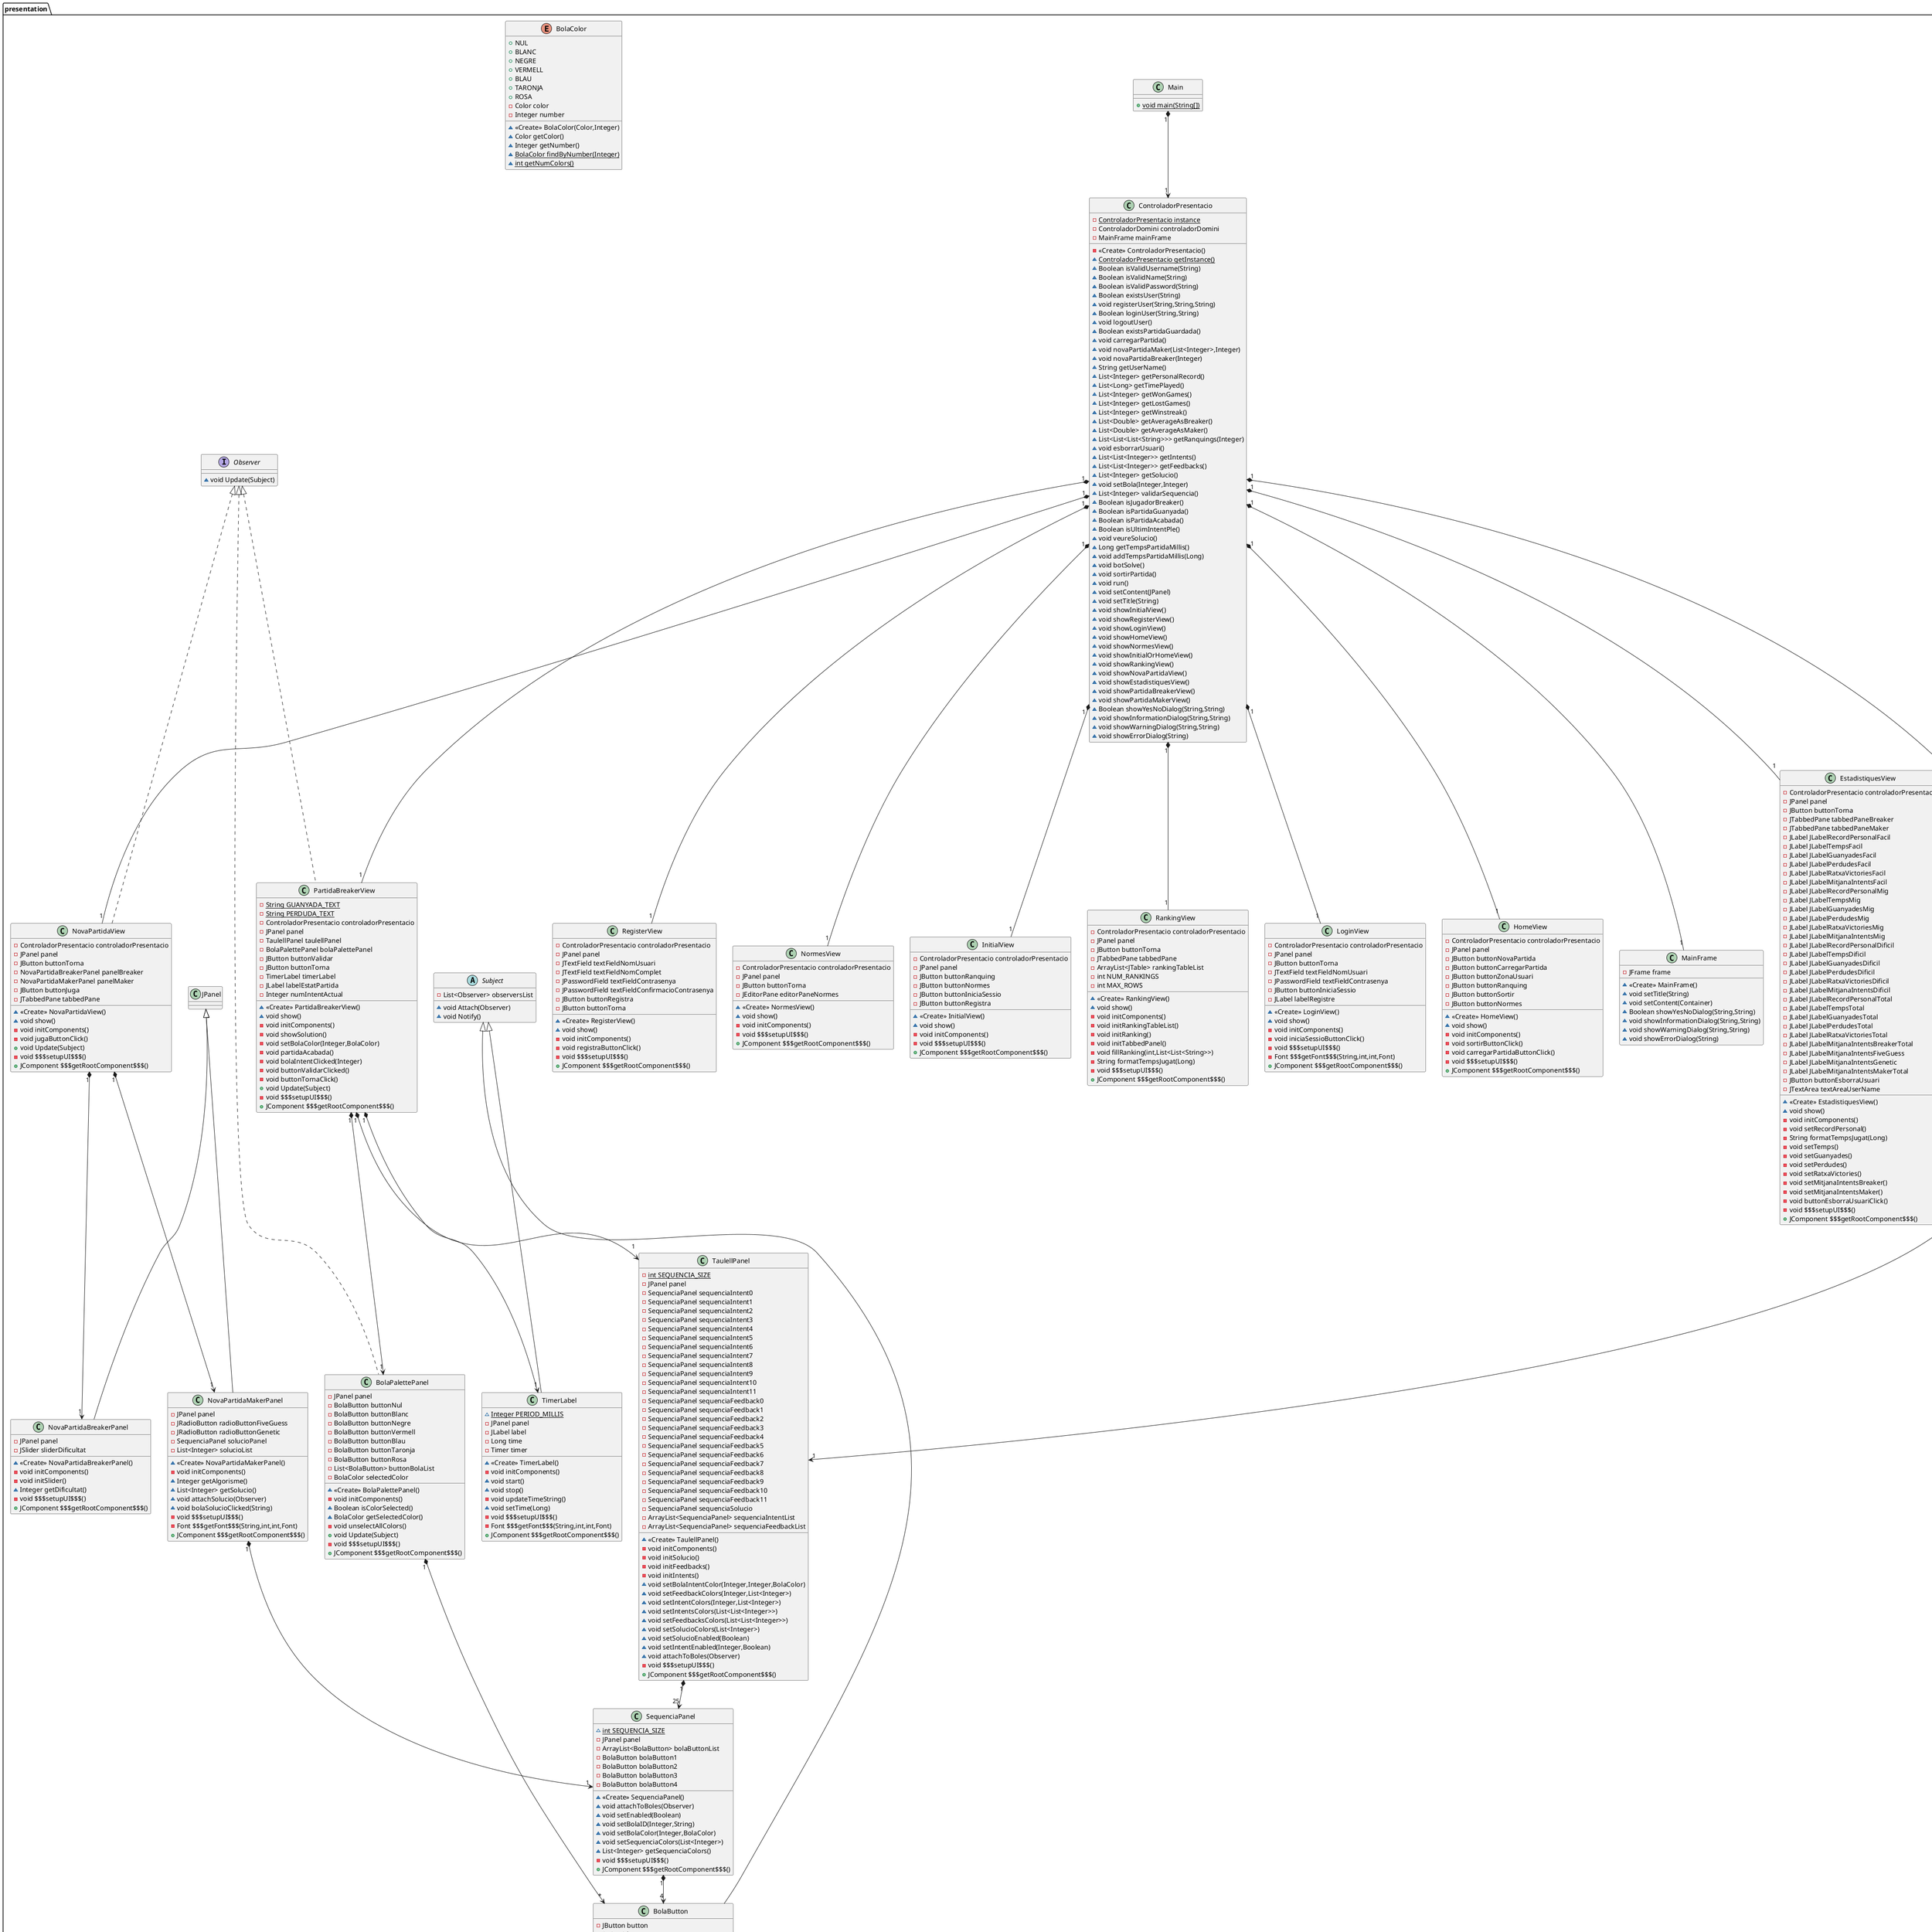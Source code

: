 @startuml
class presentation.BolaPalettePanel {
- JPanel panel
- BolaButton buttonNul
- BolaButton buttonBlanc
- BolaButton buttonNegre
- BolaButton buttonVermell
- BolaButton buttonBlau
- BolaButton buttonTaronja
- BolaButton buttonRosa
- List<BolaButton> buttonBolaList
- BolaColor selectedColor
~ <<Create>> BolaPalettePanel()
- void initComponents()
~ Boolean isColorSelected()
~ BolaColor getSelectedColor()
- void unselectAllColors()
+ void Update(Subject)
- void $$$setupUI$$$()
+ JComponent $$$getRootComponent$$$()
}
class presentation.RankingView {
- ControladorPresentacio controladorPresentacio
- JPanel panel
- JButton buttonTorna
- JTabbedPane tabbedPane
- ArrayList<JTable> rankingTableList
- int NUM_RANKINGS
- int MAX_ROWS
~ <<Create>> RankingView()
~ void show()
- void initComponents()
- void initRankingTableList()
- void initRanking()
- void initTabbedPanel()
- void fillRanking(int,List<List<String>>)
- String formatTempsJugat(Long)
- void $$$setupUI$$$()
+ JComponent $$$getRootComponent$$$()
}
class presentation.Main {
+ {static} void main(String[])
}
class presentation.PartidaBreakerView {
- {static} String GUANYADA_TEXT
- {static} String PERDUDA_TEXT
- ControladorPresentacio controladorPresentacio
- JPanel panel
- TaulellPanel taulellPanel
- BolaPalettePanel bolaPalettePanel
- JButton buttonValidar
- JButton buttonTorna
- TimerLabel timerLabel
- JLabel labelEstatPartida
- Integer numIntentActual
~ <<Create>> PartidaBreakerView()
~ void show()
- void initComponents()
- void showSolution()
- void setBolaColor(Integer,BolaColor)
- void partidaAcabada()
- void bolaIntentClicked(Integer)
- void buttonValidarClicked()
- void buttonTornaClick()
+ void Update(Subject)
- void $$$setupUI$$$()
+ JComponent $$$getRootComponent$$$()
}
class presentation.LoginView {
- ControladorPresentacio controladorPresentacio
- JPanel panel
- JButton buttonTorna
- JTextField textFieldNomUsuari
- JPasswordField textFieldContrasenya
- JButton buttonIniciaSessio
- JLabel labelRegistre
~ <<Create>> LoginView()
~ void show()
- void initComponents()
- void iniciaSessioButtonClick()
- void $$$setupUI$$$()
- Font $$$getFont$$$(String,int,int,Font)
+ JComponent $$$getRootComponent$$$()
}
class presentation.BolaButton {
- JButton button
- String id
- BolaColor bolaColor
- JPanel panel
~ <<Create>> BolaButton()
- void initComponents()
~ String getID()
~ void setID(String)
~ BolaColor getBolaColor()
~ void setBolaColor(BolaColor)
~ void setEnabled(Boolean)
~ void setBorder(Boolean)
- void $$$setupUI$$$()
+ JComponent $$$getRootComponent$$$()
}
class presentation.BolaButton$ColorIcon {
- int size
- Color color
~ <<Create>> ColorIcon(int,Color)
+ void paintIcon(Component,Graphics,int,int)
+ int getIconWidth()
+ int getIconHeight()
}
enum presentation.BolaColor {
+  NUL
+  BLANC
+  NEGRE
+  VERMELL
+  BLAU
+  TARONJA
+  ROSA
- Color color
- Integer number
~ <<Create>> BolaColor(Color,Integer)
~ Color getColor()
~ Integer getNumber()
~ {static} BolaColor findByNumber(Integer)
~ {static} int getNumColors()
}
class presentation.NovaPartidaView {
- ControladorPresentacio controladorPresentacio
- JPanel panel
- JButton buttonTorna
- NovaPartidaBreakerPanel panelBreaker
- NovaPartidaMakerPanel panelMaker
- JButton buttonJuga
- JTabbedPane tabbedPane
~ <<Create>> NovaPartidaView()
~ void show()
- void initComponents()
- void jugaButtonClick()
+ void Update(Subject)
- void $$$setupUI$$$()
+ JComponent $$$getRootComponent$$$()
}
class presentation.NovaPartidaBreakerPanel {
- JPanel panel
- JSlider sliderDificultat
~ <<Create>> NovaPartidaBreakerPanel()
- void initComponents()
- void initSlider()
~ Integer getDificultat()
- void $$$setupUI$$$()
+ JComponent $$$getRootComponent$$$()
}
class presentation.HomeView {
- ControladorPresentacio controladorPresentacio
- JPanel panel
- JButton buttonNovaPartida
- JButton buttonCarregarPartida
- JButton buttonZonaUsuari
- JButton buttonRanquing
- JButton buttonSortir
- JButton buttonNormes
~ <<Create>> HomeView()
~ void show()
- void initComponents()
- void sortirButtonClick()
- void carregarPartidaButtonClick()
- void $$$setupUI$$$()
+ JComponent $$$getRootComponent$$$()
}
class presentation.MainFrame {
- JFrame frame
~ <<Create>> MainFrame()
~ void setTitle(String)
~ void setContent(Container)
~ Boolean showYesNoDialog(String,String)
~ void showInformationDialog(String,String)
~ void showWarningDialog(String,String)
~ void showErrorDialog(String)
}
class presentation.EstadistiquesView {
- ControladorPresentacio controladorPresentacio
- JPanel panel
- JButton buttonTorna
- JTabbedPane tabbedPaneBreaker
- JTabbedPane tabbedPaneMaker
- JLabel JLabelRecordPersonalFacil
- JLabel JLabelTempsFacil
- JLabel JLabelGuanyadesFacil
- JLabel JLabelPerdudesFacil
- JLabel JLabelRatxaVictoriesFacil
- JLabel JLabelMitjanaIntentsFacil
- JLabel JLabelRecordPersonalMig
- JLabel JLabelTempsMig
- JLabel JLabelGuanyadesMig
- JLabel JLabelPerdudesMig
- JLabel JLabelRatxaVictoriesMig
- JLabel JLabelMitjanaIntentsMig
- JLabel JLabelRecordPersonalDificil
- JLabel JLabelTempsDificil
- JLabel JLabelGuanyadesDificil
- JLabel JLabelPerdudesDificil
- JLabel JLabelRatxaVictoriesDificil
- JLabel JLabelMitjanaIntentsDificil
- JLabel JLabelRecordPersonalTotal
- JLabel JLabelTempsTotal
- JLabel JLabelGuanyadesTotal
- JLabel JLabelPerdudesTotal
- JLabel JLabelRatxaVictoriesTotal
- JLabel JLabelMitjanaIntentsBreakerTotal
- JLabel JLabelMitjanaIntentsFiveGuess
- JLabel JLabelMitjanaIntentsGenetic
- JLabel JLabelMitjanaIntentsMakerTotal
- JButton buttonEsborraUsuari
- JTextArea textAreaUserName
~ <<Create>> EstadistiquesView()
~ void show()
- void initComponents()
- void setRecordPersonal()
- String formatTempsJugat(Long)
- void setTemps()
- void setGuanyades()
- void setPerdudes()
- void setRatxaVictories()
- void setMitjanaIntentsBreaker()
- void setMitjanaIntentsMaker()
- void buttonEsborraUsuariClick()
- void $$$setupUI$$$()
+ JComponent $$$getRootComponent$$$()
}
class presentation.PartidaMakerView {
- {static} Integer PERIOD_TIMER_MILLIS
- ControladorPresentacio controladorPresentacio
- JPanel panel
- JButton tornaButton
- TaulellPanel taulellPanel
- JButton buttonParar
- JButton buttonAcabar
- JButton buttonReproduir
- List<List<Integer>> intentList
- List<List<Integer>> feedbackList
- Integer numIntentActual
- Timer timer
~ <<Create>> PartidaMakerView()
~ void show()
- void initComponents()
- void buttonPararClick()
- void buttonAcabarClick()
- void buttonReproduirClick()
- void showNextIntent()
- void $$$setupUI$$$()
+ JComponent $$$getRootComponent$$$()
}
interface presentation.Observer {
~ void Update(Subject)
}
class presentation.TaulellPanel {
- {static} int SEQUENCIA_SIZE
- JPanel panel
- SequenciaPanel sequenciaIntent0
- SequenciaPanel sequenciaIntent1
- SequenciaPanel sequenciaIntent2
- SequenciaPanel sequenciaIntent3
- SequenciaPanel sequenciaIntent4
- SequenciaPanel sequenciaIntent5
- SequenciaPanel sequenciaIntent6
- SequenciaPanel sequenciaIntent7
- SequenciaPanel sequenciaIntent8
- SequenciaPanel sequenciaIntent9
- SequenciaPanel sequenciaIntent10
- SequenciaPanel sequenciaIntent11
- SequenciaPanel sequenciaFeedback0
- SequenciaPanel sequenciaFeedback1
- SequenciaPanel sequenciaFeedback2
- SequenciaPanel sequenciaFeedback3
- SequenciaPanel sequenciaFeedback4
- SequenciaPanel sequenciaFeedback5
- SequenciaPanel sequenciaFeedback6
- SequenciaPanel sequenciaFeedback7
- SequenciaPanel sequenciaFeedback8
- SequenciaPanel sequenciaFeedback9
- SequenciaPanel sequenciaFeedback10
- SequenciaPanel sequenciaFeedback11
- SequenciaPanel sequenciaSolucio
- ArrayList<SequenciaPanel> sequenciaIntentList
- ArrayList<SequenciaPanel> sequenciaFeedbackList
~ <<Create>> TaulellPanel()
- void initComponents()
- void initSolucio()
- void initFeedbacks()
- void initIntents()
~ void setBolaIntentColor(Integer,Integer,BolaColor)
~ void setFeedbackColors(Integer,List<Integer>)
~ void setIntentColors(Integer,List<Integer>)
~ void setIntentsColors(List<List<Integer>>)
~ void setFeedbacksColors(List<List<Integer>>)
~ void setSolucioColors(List<Integer>)
~ void setSolucioEnabled(Boolean)
~ void setIntentEnabled(Integer,Boolean)
~ void attachToBoles(Observer)
- void $$$setupUI$$$()
+ JComponent $$$getRootComponent$$$()
}
class presentation.TimerLabel {
~ {static} Integer PERIOD_MILLIS
- JPanel panel
- JLabel label
- Long time
- Timer timer
~ <<Create>> TimerLabel()
- void initComponents()
~ void start()
~ void stop()
- void updateTimeString()
~ void setTime(Long)
- void $$$setupUI$$$()
- Font $$$getFont$$$(String,int,int,Font)
+ JComponent $$$getRootComponent$$$()
}
class presentation.NovaPartidaMakerPanel {
- JPanel panel
- JRadioButton radioButtonFiveGuess
- JRadioButton radioButtonGenetic
- SequenciaPanel solucioPanel
- List<Integer> solucioList
~ <<Create>> NovaPartidaMakerPanel()
- void initComponents()
~ Integer getAlgorisme()
~ List<Integer> getSolucio()
~ void attachSolucio(Observer)
~ void bolaSolucioClicked(String)
- void $$$setupUI$$$()
- Font $$$getFont$$$(String,int,int,Font)
+ JComponent $$$getRootComponent$$$()
}
class presentation.RegisterView {
- ControladorPresentacio controladorPresentacio
- JPanel panel
- JTextField textFieldNomUsuari
- JTextField textFieldNomComplet
- JPasswordField textFieldContrasenya
- JPasswordField textFieldConfirmacioContrasenya
- JButton buttonRegistra
- JButton buttonTorna
~ <<Create>> RegisterView()
~ void show()
- void initComponents()
- void registraButtonClick()
- void $$$setupUI$$$()
+ JComponent $$$getRootComponent$$$()
}
class presentation.SequenciaPanel {
~ {static} int SEQUENCIA_SIZE
- JPanel panel
- ArrayList<BolaButton> bolaButtonList
- BolaButton bolaButton1
- BolaButton bolaButton2
- BolaButton bolaButton3
- BolaButton bolaButton4
~ <<Create>> SequenciaPanel()
~ void attachToBoles(Observer)
~ void setEnabled(Boolean)
~ void setBolaID(Integer,String)
~ void setBolaColor(Integer,BolaColor)
~ void setSequenciaColors(List<Integer>)
~ List<Integer> getSequenciaColors()
- void $$$setupUI$$$()
+ JComponent $$$getRootComponent$$$()
}
class presentation.ControladorPresentacio {
- {static} ControladorPresentacio instance
- ControladorDomini controladorDomini
- MainFrame mainFrame
- <<Create>> ControladorPresentacio()
~ {static} ControladorPresentacio getInstance()
~ Boolean isValidUsername(String)
~ Boolean isValidName(String)
~ Boolean isValidPassword(String)
~ Boolean existsUser(String)
~ void registerUser(String,String,String)
~ Boolean loginUser(String,String)
~ void logoutUser()
~ Boolean existsPartidaGuardada()
~ void carregarPartida()
~ void novaPartidaMaker(List<Integer>,Integer)
~ void novaPartidaBreaker(Integer)
~ String getUserName()
~ List<Integer> getPersonalRecord()
~ List<Long> getTimePlayed()
~ List<Integer> getWonGames()
~ List<Integer> getLostGames()
~ List<Integer> getWinstreak()
~ List<Double> getAverageAsBreaker()
~ List<Double> getAverageAsMaker()
~ List<List<List<String>>> getRanquings(Integer)
~ void esborrarUsuari()
~ List<List<Integer>> getIntents()
~ List<List<Integer>> getFeedbacks()
~ List<Integer> getSolucio()
~ void setBola(Integer,Integer)
~ List<Integer> validarSequencia()
~ Boolean isJugadorBreaker()
~ Boolean isPartidaGuanyada()
~ Boolean isPartidaAcabada()
~ Boolean isUltimIntentPle()
~ void veureSolucio()
~ Long getTempsPartidaMillis()
~ void addTempsPartidaMillis(Long)
~ void botSolve()
~ void sortirPartida()
~ void run()
~ void setContent(JPanel)
~ void setTitle(String)
~ void showInitialView()
~ void showRegisterView()
~ void showLoginView()
~ void showHomeView()
~ void showNormesView()
~ void showInitialOrHomeView()
~ void showRankingView()
~ void showNovaPartidaView()
~ void showEstadistiquesView()
~ void showPartidaBreakerView()
~ void showPartidaMakerView()
~ Boolean showYesNoDialog(String,String)
~ void showInformationDialog(String,String)
~ void showWarningDialog(String,String)
~ void showErrorDialog(String)
}
class presentation.NormesView {
- ControladorPresentacio controladorPresentacio
- JPanel panel
- JButton buttonTorna
- JEditorPane editorPaneNormes
~ <<Create>> NormesView()
~ void show()
- void initComponents()
- void $$$setupUI$$$()
+ JComponent $$$getRootComponent$$$()
}
class presentation.InitialView {
- ControladorPresentacio controladorPresentacio
- JPanel panel
- JButton buttonRanquing
- JButton buttonNormes
- JButton buttonIniciaSessio
- JButton buttonRegistra
~ <<Create>> InitialView()
~ void show()
- void initComponents()
- void $$$setupUI$$$()
+ JComponent $$$getRootComponent$$$()
}
abstract class presentation.Subject {
- List<Observer> observersList
~ void Attach(Observer)
~ void Notify()
}


presentation.Observer <|.. presentation.BolaPalettePanel
presentation.Observer <|.. presentation.PartidaBreakerView
presentation.Subject <|-- presentation.BolaButton
presentation.BolaButton +.. presentation.BolaButton$ColorIcon
presentation.Icon <|.. presentation.BolaButton$ColorIcon
presentation.Observer <|.. presentation.NovaPartidaView
presentation.JPanel <|-- presentation.NovaPartidaBreakerPanel
presentation.Subject <|-- presentation.TimerLabel
presentation.JPanel <|-- presentation.NovaPartidaMakerPanel



presentation.ControladorPresentacio "1" *-- "1" presentation.InitialView
presentation.ControladorPresentacio "1" *-- "1" presentation.NormesView
presentation.ControladorPresentacio "1" *-- "1" presentation.RegisterView
presentation.ControladorPresentacio "1" *-- "1" presentation.EstadistiquesView
presentation.ControladorPresentacio "1" *-- "1" presentation.RankingView
presentation.ControladorPresentacio "1" *-- "1" presentation.LoginView
presentation.ControladorPresentacio "1" *-- "1" presentation.HomeView
presentation.ControladorPresentacio "1" *-- "1" presentation.PartidaMakerView
presentation.ControladorPresentacio "1" *-- "1" presentation.NovaPartidaView
presentation.ControladorPresentacio "1" *-- "1" presentation.PartidaBreakerView
presentation.Main "1" *--> "1" presentation.ControladorPresentacio
presentation.ControladorPresentacio "1" *-- "1" presentation.MainFrame
presentation.SequenciaPanel "1" *--> "4" presentation.BolaButton
presentation.NovaPartidaMakerPanel "1" *--> "1" presentation.SequenciaPanel
presentation.TaulellPanel "1" *--> "25" presentation.SequenciaPanel
presentation.PartidaMakerView "1" *--> "1" presentation.TaulellPanel
presentation.PartidaBreakerView "1" *--> "1" presentation.TaulellPanel
presentation.PartidaBreakerView "1" *--> "1" presentation.TimerLabel
presentation.PartidaBreakerView "1" *--> "1" presentation.BolaPalettePanel
presentation.BolaPalettePanel "1" *--> "*" presentation.BolaButton
presentation.NovaPartidaView "1" *--> "1" presentation.NovaPartidaMakerPanel
presentation.NovaPartidaView "1" *--> "1" presentation.NovaPartidaBreakerPanel

@enduml